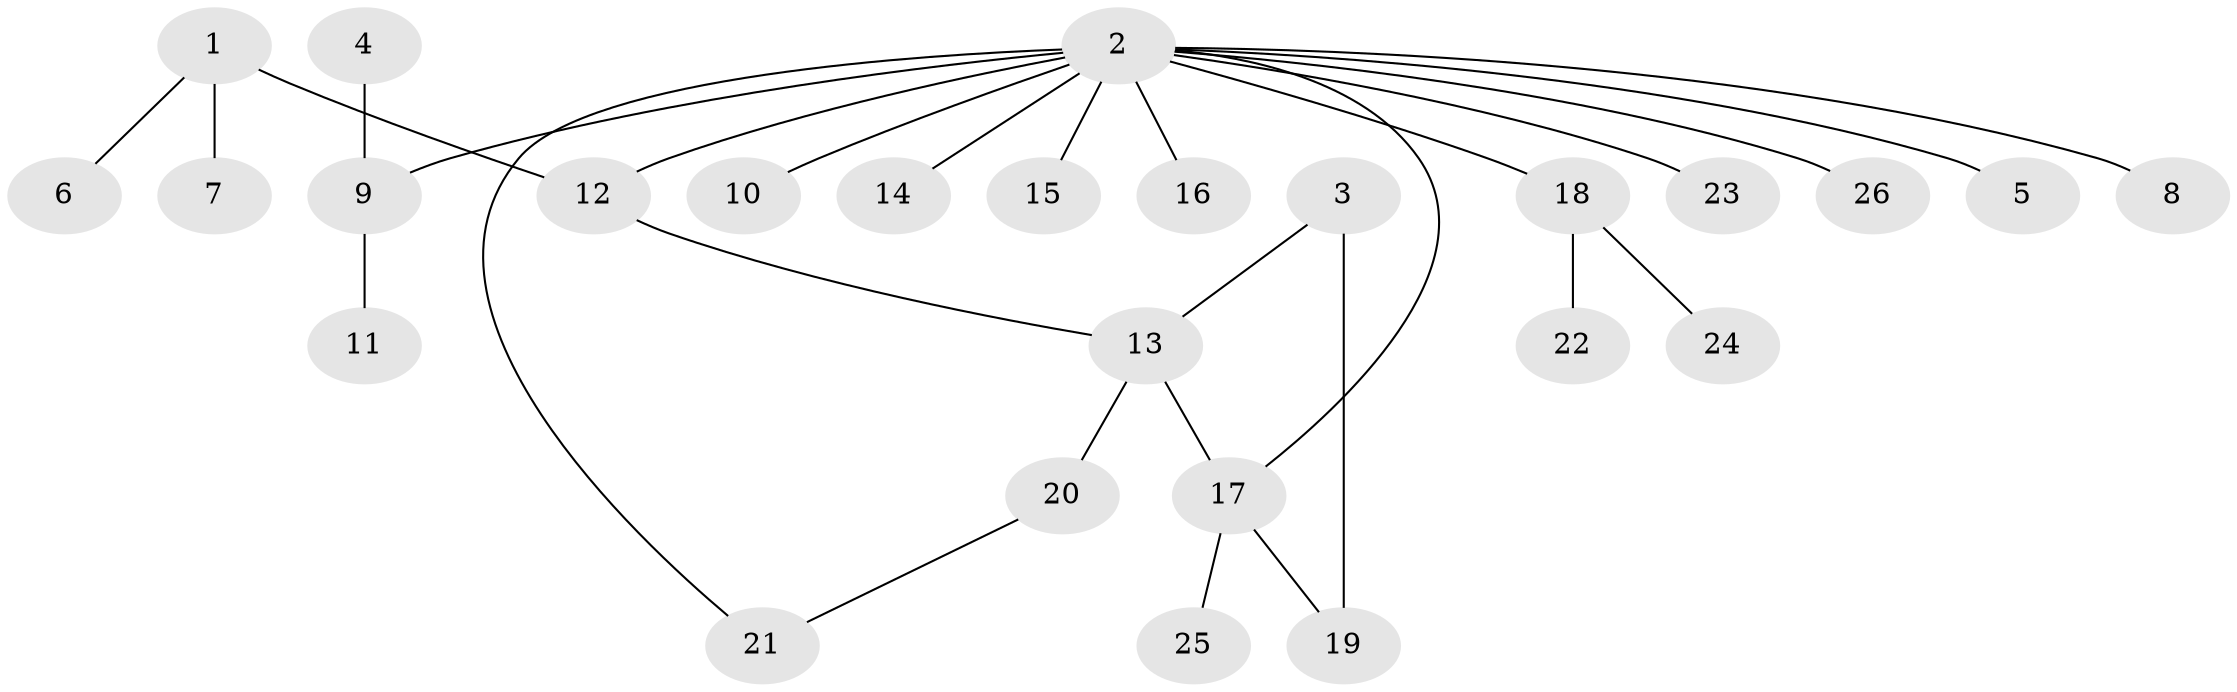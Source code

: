// original degree distribution, {8: 0.0196078431372549, 9: 0.0196078431372549, 5: 0.0392156862745098, 4: 0.0784313725490196, 2: 0.17647058823529413, 3: 0.0784313725490196, 1: 0.5686274509803921, 6: 0.0196078431372549}
// Generated by graph-tools (version 1.1) at 2025/26/03/09/25 03:26:07]
// undirected, 26 vertices, 28 edges
graph export_dot {
graph [start="1"]
  node [color=gray90,style=filled];
  1;
  2;
  3;
  4;
  5;
  6;
  7;
  8;
  9;
  10;
  11;
  12;
  13;
  14;
  15;
  16;
  17;
  18;
  19;
  20;
  21;
  22;
  23;
  24;
  25;
  26;
  1 -- 6 [weight=1.0];
  1 -- 7 [weight=1.0];
  1 -- 12 [weight=1.0];
  2 -- 5 [weight=1.0];
  2 -- 8 [weight=1.0];
  2 -- 9 [weight=1.0];
  2 -- 10 [weight=1.0];
  2 -- 12 [weight=1.0];
  2 -- 14 [weight=1.0];
  2 -- 15 [weight=2.0];
  2 -- 16 [weight=1.0];
  2 -- 17 [weight=1.0];
  2 -- 18 [weight=1.0];
  2 -- 21 [weight=1.0];
  2 -- 23 [weight=1.0];
  2 -- 26 [weight=1.0];
  3 -- 13 [weight=1.0];
  3 -- 19 [weight=1.0];
  4 -- 9 [weight=1.0];
  9 -- 11 [weight=1.0];
  12 -- 13 [weight=1.0];
  13 -- 17 [weight=1.0];
  13 -- 20 [weight=1.0];
  17 -- 19 [weight=1.0];
  17 -- 25 [weight=1.0];
  18 -- 22 [weight=1.0];
  18 -- 24 [weight=1.0];
  20 -- 21 [weight=1.0];
}
